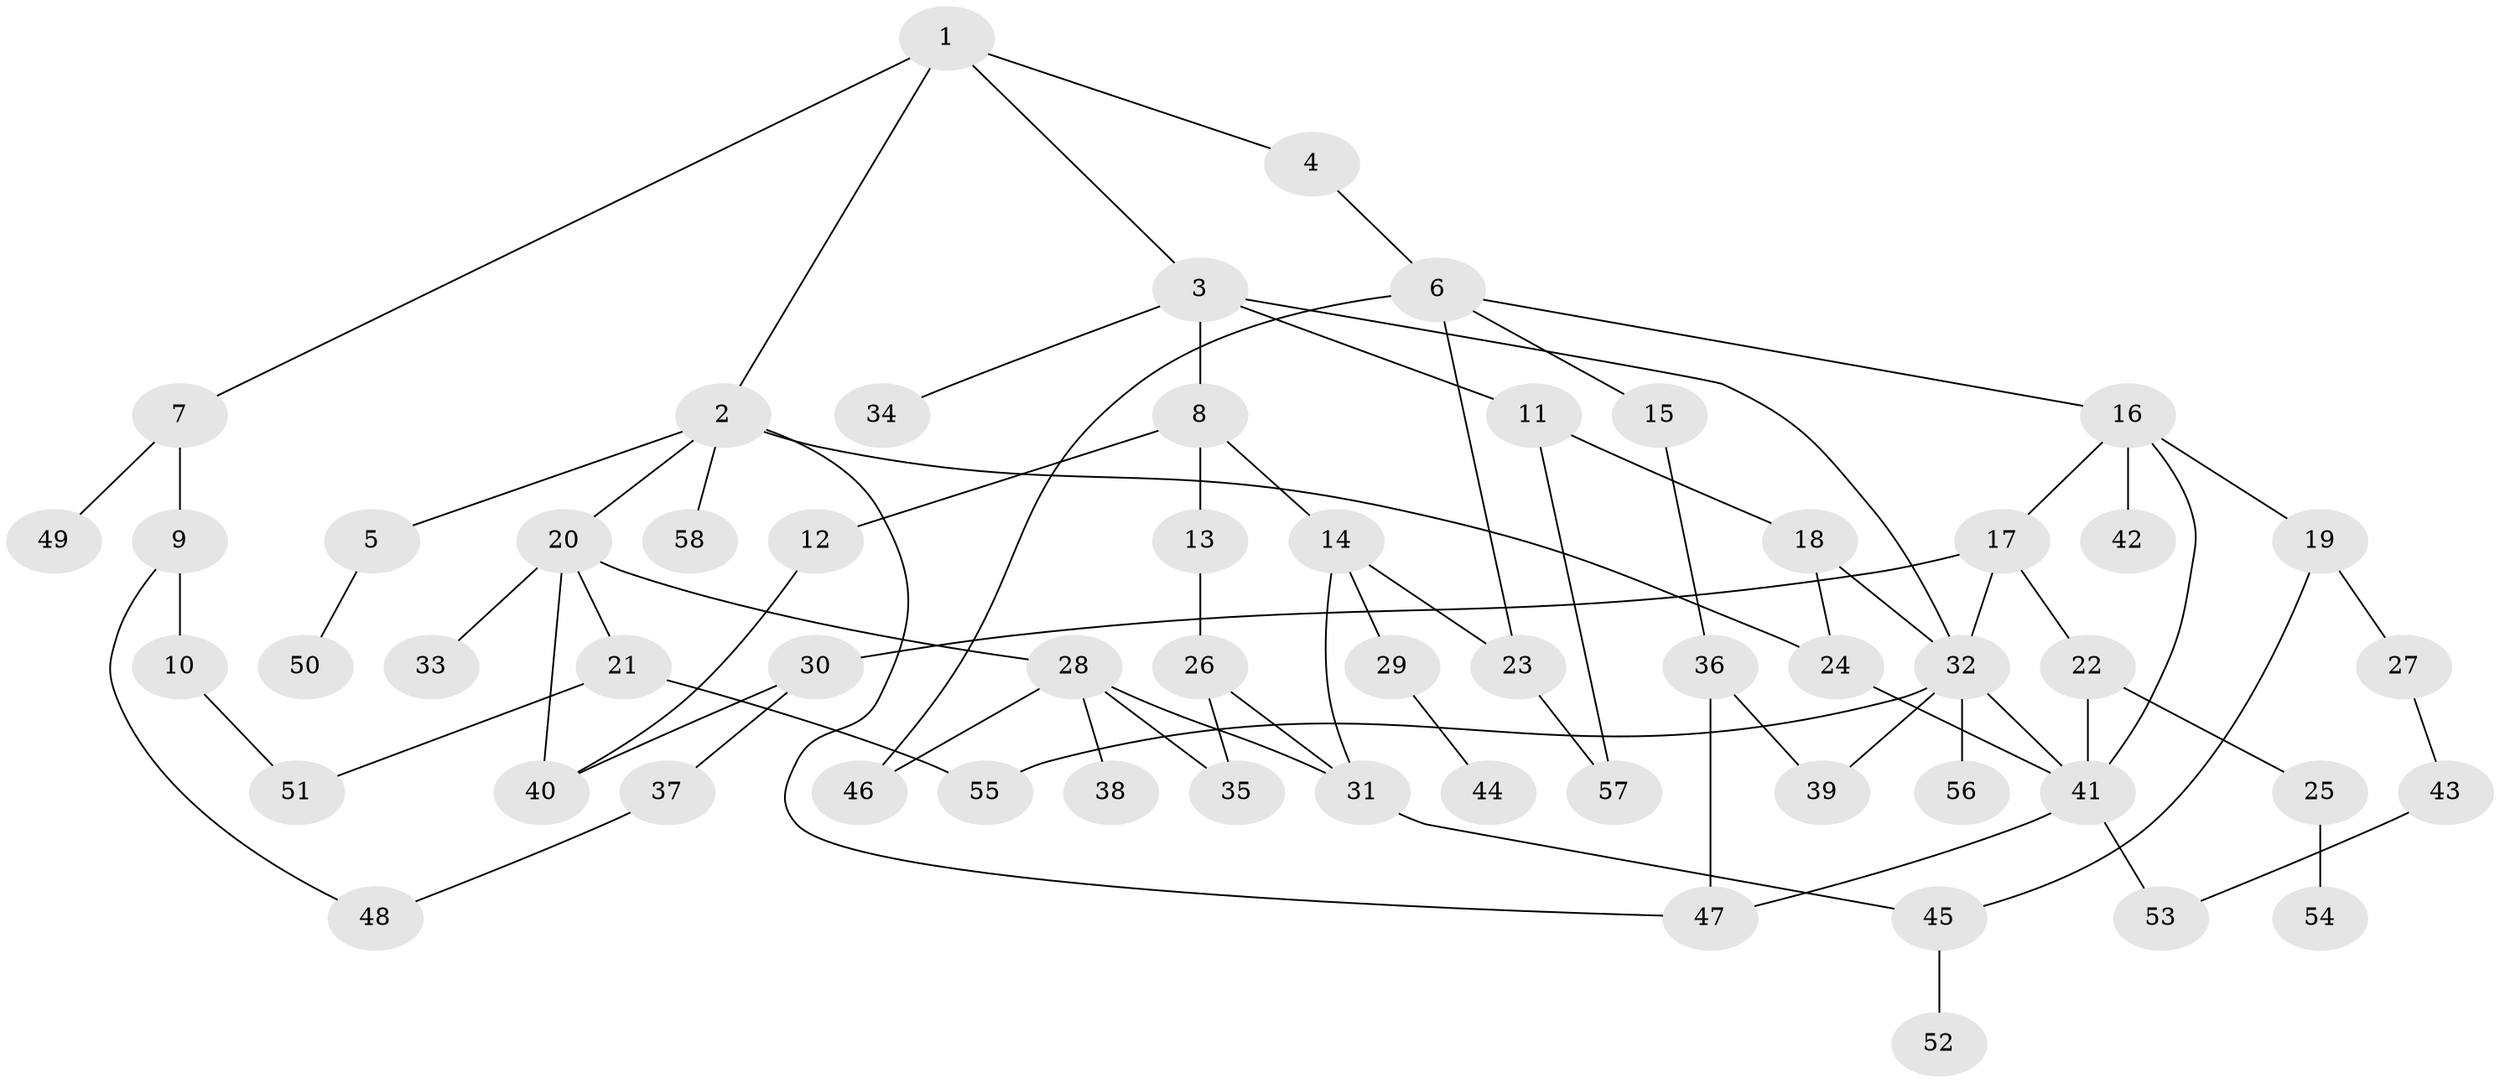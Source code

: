 // coarse degree distribution, {13: 0.034482758620689655, 2: 0.41379310344827586, 5: 0.034482758620689655, 7: 0.10344827586206896, 3: 0.10344827586206896, 6: 0.06896551724137931, 1: 0.20689655172413793, 4: 0.034482758620689655}
// Generated by graph-tools (version 1.1) at 2025/17/03/04/25 18:17:11]
// undirected, 58 vertices, 79 edges
graph export_dot {
graph [start="1"]
  node [color=gray90,style=filled];
  1;
  2;
  3;
  4;
  5;
  6;
  7;
  8;
  9;
  10;
  11;
  12;
  13;
  14;
  15;
  16;
  17;
  18;
  19;
  20;
  21;
  22;
  23;
  24;
  25;
  26;
  27;
  28;
  29;
  30;
  31;
  32;
  33;
  34;
  35;
  36;
  37;
  38;
  39;
  40;
  41;
  42;
  43;
  44;
  45;
  46;
  47;
  48;
  49;
  50;
  51;
  52;
  53;
  54;
  55;
  56;
  57;
  58;
  1 -- 2;
  1 -- 3;
  1 -- 4;
  1 -- 7;
  2 -- 5;
  2 -- 20;
  2 -- 24;
  2 -- 47;
  2 -- 58;
  3 -- 8;
  3 -- 11;
  3 -- 32;
  3 -- 34;
  4 -- 6;
  5 -- 50;
  6 -- 15;
  6 -- 16;
  6 -- 46;
  6 -- 23;
  7 -- 9;
  7 -- 49;
  8 -- 12;
  8 -- 13;
  8 -- 14;
  9 -- 10;
  9 -- 48;
  10 -- 51;
  11 -- 18;
  11 -- 57;
  12 -- 40;
  13 -- 26;
  14 -- 23;
  14 -- 29;
  14 -- 31;
  15 -- 36;
  16 -- 17;
  16 -- 19;
  16 -- 42;
  16 -- 41;
  17 -- 22;
  17 -- 30;
  17 -- 32;
  18 -- 24;
  18 -- 32;
  19 -- 27;
  19 -- 45;
  20 -- 21;
  20 -- 28;
  20 -- 33;
  20 -- 40;
  21 -- 51;
  21 -- 55;
  22 -- 25;
  22 -- 41;
  23 -- 57;
  24 -- 41;
  25 -- 54;
  26 -- 31;
  26 -- 35;
  27 -- 43;
  28 -- 35;
  28 -- 38;
  28 -- 31;
  28 -- 46;
  29 -- 44;
  30 -- 37;
  30 -- 40;
  31 -- 45;
  32 -- 55;
  32 -- 56;
  32 -- 39;
  32 -- 41;
  36 -- 39;
  36 -- 47;
  37 -- 48;
  41 -- 53;
  41 -- 47;
  43 -- 53;
  45 -- 52;
}

